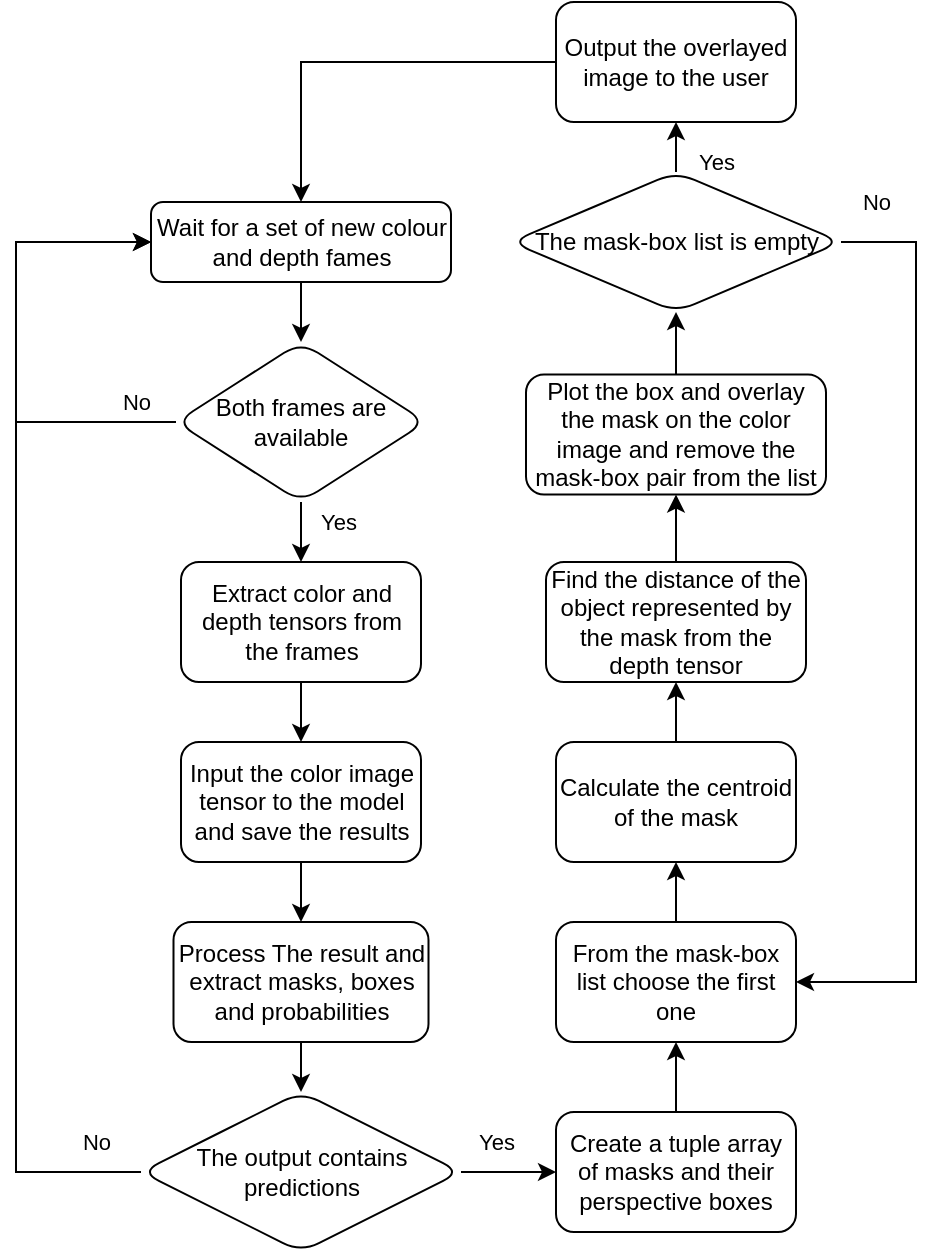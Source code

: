 <mxfile version="22.1.16" type="github">
  <diagram id="C5RBs43oDa-KdzZeNtuy" name="Page-1">
    <mxGraphModel dx="471" dy="541" grid="1" gridSize="10" guides="1" tooltips="1" connect="1" arrows="1" fold="1" page="1" pageScale="1" pageWidth="827" pageHeight="1169" math="0" shadow="0">
      <root>
        <mxCell id="WIyWlLk6GJQsqaUBKTNV-0" />
        <mxCell id="WIyWlLk6GJQsqaUBKTNV-1" parent="WIyWlLk6GJQsqaUBKTNV-0" />
        <mxCell id="zHf5VcXNNW5jCS87dQHY-52" style="edgeStyle=orthogonalEdgeStyle;rounded=0;orthogonalLoop=1;jettySize=auto;html=1;exitX=0.5;exitY=1;exitDx=0;exitDy=0;entryX=0.5;entryY=0;entryDx=0;entryDy=0;elbow=vertical;" edge="1" parent="WIyWlLk6GJQsqaUBKTNV-1" source="WIyWlLk6GJQsqaUBKTNV-3" target="zHf5VcXNNW5jCS87dQHY-47">
          <mxGeometry relative="1" as="geometry" />
        </mxCell>
        <mxCell id="WIyWlLk6GJQsqaUBKTNV-3" value="Wait for a set of new colour and depth fames" style="rounded=1;whiteSpace=wrap;html=1;fontSize=12;glass=0;strokeWidth=1;shadow=0;" parent="WIyWlLk6GJQsqaUBKTNV-1" vertex="1">
          <mxGeometry x="167.5" y="100" width="150" height="40" as="geometry" />
        </mxCell>
        <mxCell id="zHf5VcXNNW5jCS87dQHY-15" style="edgeStyle=orthogonalEdgeStyle;rounded=0;orthogonalLoop=1;jettySize=auto;html=1;exitX=0.5;exitY=1;exitDx=0;exitDy=0;entryX=0.5;entryY=0;entryDx=0;entryDy=0;elbow=vertical;" edge="1" parent="WIyWlLk6GJQsqaUBKTNV-1" source="zHf5VcXNNW5jCS87dQHY-0" target="zHf5VcXNNW5jCS87dQHY-2">
          <mxGeometry relative="1" as="geometry" />
        </mxCell>
        <mxCell id="zHf5VcXNNW5jCS87dQHY-0" value="Extract color and depth tensors from the frames" style="rounded=1;whiteSpace=wrap;html=1;" vertex="1" parent="WIyWlLk6GJQsqaUBKTNV-1">
          <mxGeometry x="182.5" y="280" width="120" height="60" as="geometry" />
        </mxCell>
        <mxCell id="zHf5VcXNNW5jCS87dQHY-26" style="edgeStyle=orthogonalEdgeStyle;rounded=0;orthogonalLoop=1;jettySize=auto;html=1;exitX=0.5;exitY=1;exitDx=0;exitDy=0;entryX=0.5;entryY=0;entryDx=0;entryDy=0;elbow=vertical;" edge="1" parent="WIyWlLk6GJQsqaUBKTNV-1" source="zHf5VcXNNW5jCS87dQHY-2" target="zHf5VcXNNW5jCS87dQHY-25">
          <mxGeometry relative="1" as="geometry" />
        </mxCell>
        <mxCell id="zHf5VcXNNW5jCS87dQHY-2" value="Input the color image tensor to the model and save the results" style="rounded=1;whiteSpace=wrap;html=1;" vertex="1" parent="WIyWlLk6GJQsqaUBKTNV-1">
          <mxGeometry x="182.5" y="370" width="120" height="60" as="geometry" />
        </mxCell>
        <mxCell id="zHf5VcXNNW5jCS87dQHY-30" value="" style="edgeStyle=orthogonalEdgeStyle;rounded=0;orthogonalLoop=1;jettySize=auto;html=1;elbow=vertical;" edge="1" parent="WIyWlLk6GJQsqaUBKTNV-1" source="zHf5VcXNNW5jCS87dQHY-3" target="zHf5VcXNNW5jCS87dQHY-29">
          <mxGeometry relative="1" as="geometry" />
        </mxCell>
        <mxCell id="zHf5VcXNNW5jCS87dQHY-3" value="Create a tuple array of masks and their perspective boxes" style="rounded=1;whiteSpace=wrap;html=1;" vertex="1" parent="WIyWlLk6GJQsqaUBKTNV-1">
          <mxGeometry x="370" y="555" width="120" height="60" as="geometry" />
        </mxCell>
        <mxCell id="zHf5VcXNNW5jCS87dQHY-43" style="edgeStyle=orthogonalEdgeStyle;rounded=0;orthogonalLoop=1;jettySize=auto;html=1;exitX=0.5;exitY=1;exitDx=0;exitDy=0;entryX=0.5;entryY=0;entryDx=0;entryDy=0;elbow=vertical;" edge="1" parent="WIyWlLk6GJQsqaUBKTNV-1" source="zHf5VcXNNW5jCS87dQHY-25" target="zHf5VcXNNW5jCS87dQHY-41">
          <mxGeometry relative="1" as="geometry" />
        </mxCell>
        <mxCell id="zHf5VcXNNW5jCS87dQHY-25" value="Process The result and extract masks, boxes and probabilities" style="rounded=1;whiteSpace=wrap;html=1;" vertex="1" parent="WIyWlLk6GJQsqaUBKTNV-1">
          <mxGeometry x="178.75" y="460" width="127.5" height="60" as="geometry" />
        </mxCell>
        <mxCell id="zHf5VcXNNW5jCS87dQHY-32" value="" style="edgeStyle=orthogonalEdgeStyle;rounded=0;orthogonalLoop=1;jettySize=auto;html=1;elbow=vertical;" edge="1" parent="WIyWlLk6GJQsqaUBKTNV-1" source="zHf5VcXNNW5jCS87dQHY-29" target="zHf5VcXNNW5jCS87dQHY-31">
          <mxGeometry relative="1" as="geometry" />
        </mxCell>
        <mxCell id="zHf5VcXNNW5jCS87dQHY-29" value="From the mask-box list choose the first one" style="whiteSpace=wrap;html=1;rounded=1;" vertex="1" parent="WIyWlLk6GJQsqaUBKTNV-1">
          <mxGeometry x="370" y="460" width="120" height="60" as="geometry" />
        </mxCell>
        <mxCell id="zHf5VcXNNW5jCS87dQHY-34" value="" style="edgeStyle=orthogonalEdgeStyle;rounded=0;orthogonalLoop=1;jettySize=auto;html=1;elbow=vertical;" edge="1" parent="WIyWlLk6GJQsqaUBKTNV-1" source="zHf5VcXNNW5jCS87dQHY-31" target="zHf5VcXNNW5jCS87dQHY-33">
          <mxGeometry relative="1" as="geometry" />
        </mxCell>
        <mxCell id="zHf5VcXNNW5jCS87dQHY-31" value="Calculate the centroid of the mask" style="whiteSpace=wrap;html=1;rounded=1;" vertex="1" parent="WIyWlLk6GJQsqaUBKTNV-1">
          <mxGeometry x="370" y="370" width="120" height="60" as="geometry" />
        </mxCell>
        <mxCell id="zHf5VcXNNW5jCS87dQHY-36" value="" style="edgeStyle=orthogonalEdgeStyle;rounded=0;orthogonalLoop=1;jettySize=auto;html=1;elbow=vertical;" edge="1" parent="WIyWlLk6GJQsqaUBKTNV-1" source="zHf5VcXNNW5jCS87dQHY-33" target="zHf5VcXNNW5jCS87dQHY-35">
          <mxGeometry relative="1" as="geometry" />
        </mxCell>
        <mxCell id="zHf5VcXNNW5jCS87dQHY-33" value="Find the distance of the object represented by the mask from the depth tensor" style="whiteSpace=wrap;html=1;rounded=1;" vertex="1" parent="WIyWlLk6GJQsqaUBKTNV-1">
          <mxGeometry x="365" y="280" width="130" height="60" as="geometry" />
        </mxCell>
        <mxCell id="zHf5VcXNNW5jCS87dQHY-56" value="" style="edgeStyle=orthogonalEdgeStyle;rounded=0;orthogonalLoop=1;jettySize=auto;html=1;elbow=vertical;" edge="1" parent="WIyWlLk6GJQsqaUBKTNV-1" source="zHf5VcXNNW5jCS87dQHY-35" target="zHf5VcXNNW5jCS87dQHY-55">
          <mxGeometry relative="1" as="geometry" />
        </mxCell>
        <mxCell id="zHf5VcXNNW5jCS87dQHY-35" value="Plot the box and overlay the mask on the color image and remove the mask-box pair from the list" style="whiteSpace=wrap;html=1;rounded=1;" vertex="1" parent="WIyWlLk6GJQsqaUBKTNV-1">
          <mxGeometry x="355" y="186.25" width="150" height="60" as="geometry" />
        </mxCell>
        <mxCell id="zHf5VcXNNW5jCS87dQHY-44" value="Yes" style="edgeStyle=orthogonalEdgeStyle;rounded=0;orthogonalLoop=1;jettySize=auto;html=1;exitX=1;exitY=0.5;exitDx=0;exitDy=0;entryX=0;entryY=0.5;entryDx=0;entryDy=0;elbow=vertical;" edge="1" parent="WIyWlLk6GJQsqaUBKTNV-1" source="zHf5VcXNNW5jCS87dQHY-41" target="zHf5VcXNNW5jCS87dQHY-3">
          <mxGeometry x="-0.263" y="15" relative="1" as="geometry">
            <mxPoint as="offset" />
          </mxGeometry>
        </mxCell>
        <mxCell id="zHf5VcXNNW5jCS87dQHY-46" value="No" style="edgeStyle=orthogonalEdgeStyle;rounded=0;orthogonalLoop=1;jettySize=auto;html=1;exitX=0;exitY=0.5;exitDx=0;exitDy=0;entryX=0;entryY=0.5;entryDx=0;entryDy=0;elbow=vertical;" edge="1" parent="WIyWlLk6GJQsqaUBKTNV-1" source="zHf5VcXNNW5jCS87dQHY-41" target="WIyWlLk6GJQsqaUBKTNV-3">
          <mxGeometry x="-0.924" y="-15" relative="1" as="geometry">
            <Array as="points">
              <mxPoint x="100" y="585" />
              <mxPoint x="100" y="120" />
            </Array>
            <mxPoint as="offset" />
          </mxGeometry>
        </mxCell>
        <mxCell id="zHf5VcXNNW5jCS87dQHY-41" value="The output contains predictions" style="rhombus;whiteSpace=wrap;html=1;rounded=1;" vertex="1" parent="WIyWlLk6GJQsqaUBKTNV-1">
          <mxGeometry x="162.5" y="545" width="160" height="80" as="geometry" />
        </mxCell>
        <mxCell id="zHf5VcXNNW5jCS87dQHY-53" value="Yes" style="edgeStyle=orthogonalEdgeStyle;rounded=0;orthogonalLoop=1;jettySize=auto;html=1;exitX=0.5;exitY=1;exitDx=0;exitDy=0;entryX=0.5;entryY=0;entryDx=0;entryDy=0;elbow=vertical;" edge="1" parent="WIyWlLk6GJQsqaUBKTNV-1" source="zHf5VcXNNW5jCS87dQHY-47" target="zHf5VcXNNW5jCS87dQHY-0">
          <mxGeometry x="-0.333" y="18" relative="1" as="geometry">
            <mxPoint as="offset" />
          </mxGeometry>
        </mxCell>
        <mxCell id="zHf5VcXNNW5jCS87dQHY-54" value="No" style="edgeStyle=orthogonalEdgeStyle;rounded=0;orthogonalLoop=1;jettySize=auto;html=1;exitX=0;exitY=0.5;exitDx=0;exitDy=0;entryX=0;entryY=0.5;entryDx=0;entryDy=0;elbow=vertical;" edge="1" parent="WIyWlLk6GJQsqaUBKTNV-1" source="zHf5VcXNNW5jCS87dQHY-47" target="WIyWlLk6GJQsqaUBKTNV-3">
          <mxGeometry x="-0.832" y="-10" relative="1" as="geometry">
            <Array as="points">
              <mxPoint x="100" y="210" />
              <mxPoint x="100" y="120" />
            </Array>
            <mxPoint as="offset" />
          </mxGeometry>
        </mxCell>
        <mxCell id="zHf5VcXNNW5jCS87dQHY-47" value="Both frames are available" style="rhombus;whiteSpace=wrap;html=1;rounded=1;" vertex="1" parent="WIyWlLk6GJQsqaUBKTNV-1">
          <mxGeometry x="180" y="170" width="125" height="80" as="geometry" />
        </mxCell>
        <mxCell id="zHf5VcXNNW5jCS87dQHY-58" value="Yes" style="edgeStyle=orthogonalEdgeStyle;rounded=0;orthogonalLoop=1;jettySize=auto;html=1;elbow=vertical;" edge="1" parent="WIyWlLk6GJQsqaUBKTNV-1" source="zHf5VcXNNW5jCS87dQHY-55" target="zHf5VcXNNW5jCS87dQHY-57">
          <mxGeometry x="0.271" y="20" relative="1" as="geometry">
            <mxPoint x="40" as="offset" />
          </mxGeometry>
        </mxCell>
        <mxCell id="zHf5VcXNNW5jCS87dQHY-60" value="No" style="edgeStyle=orthogonalEdgeStyle;rounded=0;orthogonalLoop=1;jettySize=auto;html=1;exitX=1;exitY=0.5;exitDx=0;exitDy=0;entryX=1;entryY=0.5;entryDx=0;entryDy=0;elbow=vertical;" edge="1" parent="WIyWlLk6GJQsqaUBKTNV-1" source="zHf5VcXNNW5jCS87dQHY-55" target="zHf5VcXNNW5jCS87dQHY-29">
          <mxGeometry x="-0.925" y="20" relative="1" as="geometry">
            <Array as="points">
              <mxPoint x="550" y="120" />
              <mxPoint x="550" y="490" />
            </Array>
            <mxPoint as="offset" />
          </mxGeometry>
        </mxCell>
        <mxCell id="zHf5VcXNNW5jCS87dQHY-55" value="The mask-box list is empty" style="rhombus;whiteSpace=wrap;html=1;rounded=1;" vertex="1" parent="WIyWlLk6GJQsqaUBKTNV-1">
          <mxGeometry x="347.5" y="85" width="165" height="70" as="geometry" />
        </mxCell>
        <mxCell id="zHf5VcXNNW5jCS87dQHY-59" style="edgeStyle=orthogonalEdgeStyle;rounded=0;orthogonalLoop=1;jettySize=auto;html=1;exitX=0;exitY=0.5;exitDx=0;exitDy=0;entryX=0.5;entryY=0;entryDx=0;entryDy=0;elbow=vertical;" edge="1" parent="WIyWlLk6GJQsqaUBKTNV-1" source="zHf5VcXNNW5jCS87dQHY-57" target="WIyWlLk6GJQsqaUBKTNV-3">
          <mxGeometry relative="1" as="geometry" />
        </mxCell>
        <mxCell id="zHf5VcXNNW5jCS87dQHY-57" value="Output the overlayed image to the user" style="whiteSpace=wrap;html=1;rounded=1;" vertex="1" parent="WIyWlLk6GJQsqaUBKTNV-1">
          <mxGeometry x="370" width="120" height="60" as="geometry" />
        </mxCell>
      </root>
    </mxGraphModel>
  </diagram>
</mxfile>
